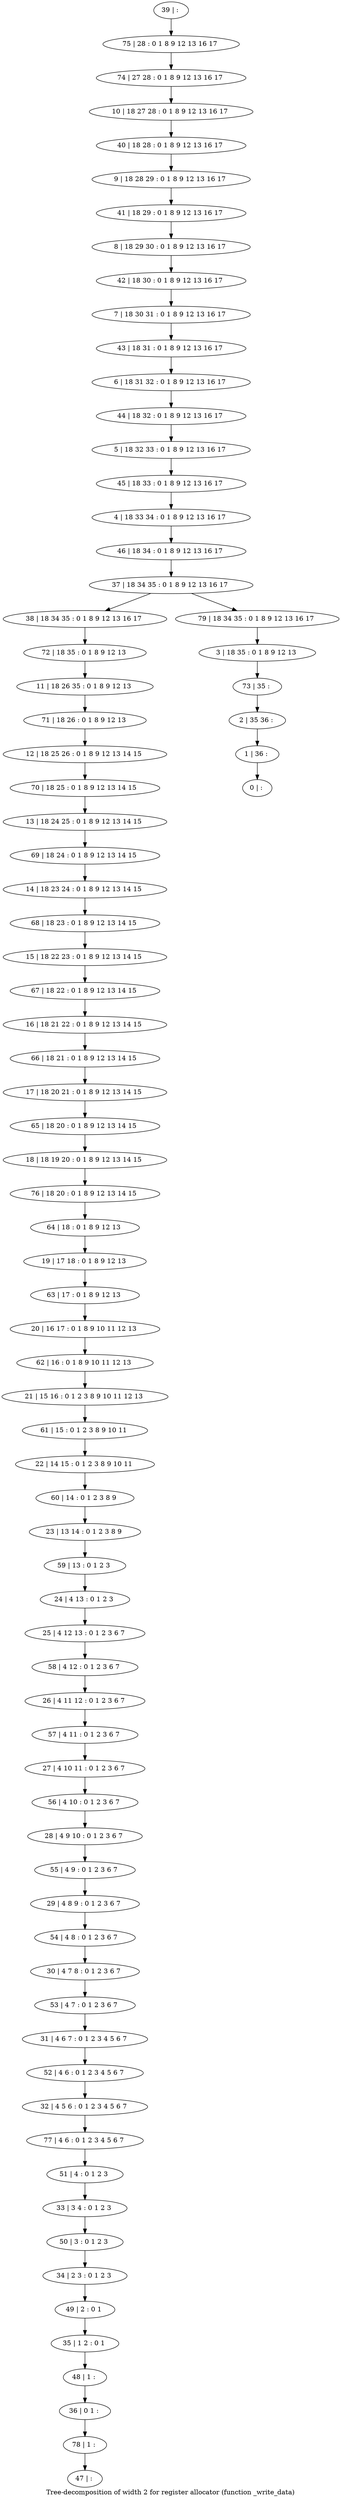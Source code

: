 digraph G {
graph [label="Tree-decomposition of width 2 for register allocator (function _write_data)"]
0[label="0 | : "];
1[label="1 | 36 : "];
2[label="2 | 35 36 : "];
3[label="3 | 18 35 : 0 1 8 9 12 13 "];
4[label="4 | 18 33 34 : 0 1 8 9 12 13 16 17 "];
5[label="5 | 18 32 33 : 0 1 8 9 12 13 16 17 "];
6[label="6 | 18 31 32 : 0 1 8 9 12 13 16 17 "];
7[label="7 | 18 30 31 : 0 1 8 9 12 13 16 17 "];
8[label="8 | 18 29 30 : 0 1 8 9 12 13 16 17 "];
9[label="9 | 18 28 29 : 0 1 8 9 12 13 16 17 "];
10[label="10 | 18 27 28 : 0 1 8 9 12 13 16 17 "];
11[label="11 | 18 26 35 : 0 1 8 9 12 13 "];
12[label="12 | 18 25 26 : 0 1 8 9 12 13 14 15 "];
13[label="13 | 18 24 25 : 0 1 8 9 12 13 14 15 "];
14[label="14 | 18 23 24 : 0 1 8 9 12 13 14 15 "];
15[label="15 | 18 22 23 : 0 1 8 9 12 13 14 15 "];
16[label="16 | 18 21 22 : 0 1 8 9 12 13 14 15 "];
17[label="17 | 18 20 21 : 0 1 8 9 12 13 14 15 "];
18[label="18 | 18 19 20 : 0 1 8 9 12 13 14 15 "];
19[label="19 | 17 18 : 0 1 8 9 12 13 "];
20[label="20 | 16 17 : 0 1 8 9 10 11 12 13 "];
21[label="21 | 15 16 : 0 1 2 3 8 9 10 11 12 13 "];
22[label="22 | 14 15 : 0 1 2 3 8 9 10 11 "];
23[label="23 | 13 14 : 0 1 2 3 8 9 "];
24[label="24 | 4 13 : 0 1 2 3 "];
25[label="25 | 4 12 13 : 0 1 2 3 6 7 "];
26[label="26 | 4 11 12 : 0 1 2 3 6 7 "];
27[label="27 | 4 10 11 : 0 1 2 3 6 7 "];
28[label="28 | 4 9 10 : 0 1 2 3 6 7 "];
29[label="29 | 4 8 9 : 0 1 2 3 6 7 "];
30[label="30 | 4 7 8 : 0 1 2 3 6 7 "];
31[label="31 | 4 6 7 : 0 1 2 3 4 5 6 7 "];
32[label="32 | 4 5 6 : 0 1 2 3 4 5 6 7 "];
33[label="33 | 3 4 : 0 1 2 3 "];
34[label="34 | 2 3 : 0 1 2 3 "];
35[label="35 | 1 2 : 0 1 "];
36[label="36 | 0 1 : "];
37[label="37 | 18 34 35 : 0 1 8 9 12 13 16 17 "];
38[label="38 | 18 34 35 : 0 1 8 9 12 13 16 17 "];
39[label="39 | : "];
40[label="40 | 18 28 : 0 1 8 9 12 13 16 17 "];
41[label="41 | 18 29 : 0 1 8 9 12 13 16 17 "];
42[label="42 | 18 30 : 0 1 8 9 12 13 16 17 "];
43[label="43 | 18 31 : 0 1 8 9 12 13 16 17 "];
44[label="44 | 18 32 : 0 1 8 9 12 13 16 17 "];
45[label="45 | 18 33 : 0 1 8 9 12 13 16 17 "];
46[label="46 | 18 34 : 0 1 8 9 12 13 16 17 "];
47[label="47 | : "];
48[label="48 | 1 : "];
49[label="49 | 2 : 0 1 "];
50[label="50 | 3 : 0 1 2 3 "];
51[label="51 | 4 : 0 1 2 3 "];
52[label="52 | 4 6 : 0 1 2 3 4 5 6 7 "];
53[label="53 | 4 7 : 0 1 2 3 6 7 "];
54[label="54 | 4 8 : 0 1 2 3 6 7 "];
55[label="55 | 4 9 : 0 1 2 3 6 7 "];
56[label="56 | 4 10 : 0 1 2 3 6 7 "];
57[label="57 | 4 11 : 0 1 2 3 6 7 "];
58[label="58 | 4 12 : 0 1 2 3 6 7 "];
59[label="59 | 13 : 0 1 2 3 "];
60[label="60 | 14 : 0 1 2 3 8 9 "];
61[label="61 | 15 : 0 1 2 3 8 9 10 11 "];
62[label="62 | 16 : 0 1 8 9 10 11 12 13 "];
63[label="63 | 17 : 0 1 8 9 12 13 "];
64[label="64 | 18 : 0 1 8 9 12 13 "];
65[label="65 | 18 20 : 0 1 8 9 12 13 14 15 "];
66[label="66 | 18 21 : 0 1 8 9 12 13 14 15 "];
67[label="67 | 18 22 : 0 1 8 9 12 13 14 15 "];
68[label="68 | 18 23 : 0 1 8 9 12 13 14 15 "];
69[label="69 | 18 24 : 0 1 8 9 12 13 14 15 "];
70[label="70 | 18 25 : 0 1 8 9 12 13 14 15 "];
71[label="71 | 18 26 : 0 1 8 9 12 13 "];
72[label="72 | 18 35 : 0 1 8 9 12 13 "];
73[label="73 | 35 : "];
74[label="74 | 27 28 : 0 1 8 9 12 13 16 17 "];
75[label="75 | 28 : 0 1 8 9 12 13 16 17 "];
76[label="76 | 18 20 : 0 1 8 9 12 13 14 15 "];
77[label="77 | 4 6 : 0 1 2 3 4 5 6 7 "];
78[label="78 | 1 : "];
79[label="79 | 18 34 35 : 0 1 8 9 12 13 16 17 "];
24->25 ;
48->36 ;
35->48 ;
49->35 ;
34->49 ;
50->34 ;
33->50 ;
51->33 ;
52->32 ;
31->52 ;
53->31 ;
30->53 ;
54->30 ;
29->54 ;
55->29 ;
28->55 ;
56->28 ;
27->56 ;
57->27 ;
26->57 ;
58->26 ;
25->58 ;
59->24 ;
23->59 ;
60->23 ;
22->60 ;
61->22 ;
21->61 ;
62->21 ;
20->62 ;
63->20 ;
19->63 ;
64->19 ;
65->18 ;
17->65 ;
66->17 ;
16->66 ;
67->16 ;
15->67 ;
68->15 ;
14->68 ;
69->14 ;
13->69 ;
70->13 ;
12->70 ;
71->12 ;
11->71 ;
72->11 ;
38->72 ;
76->64 ;
18->76 ;
77->51 ;
32->77 ;
78->47 ;
36->78 ;
39->75 ;
75->74 ;
74->10 ;
10->40 ;
40->9 ;
9->41 ;
41->8 ;
8->42 ;
42->7 ;
7->43 ;
43->6 ;
6->44 ;
44->5 ;
5->45 ;
45->4 ;
4->46 ;
46->37 ;
3->73 ;
73->2 ;
2->1 ;
1->0 ;
79->3 ;
37->38 ;
37->79 ;
}
